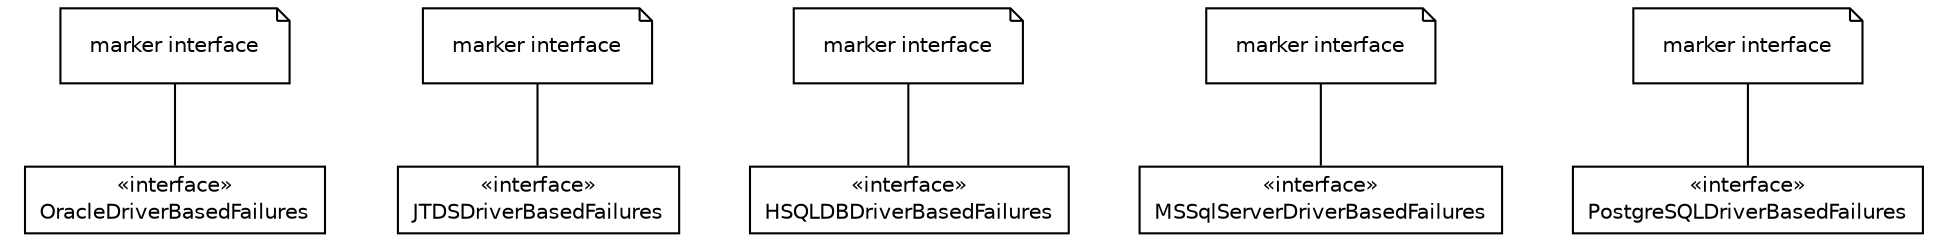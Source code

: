 #!/usr/local/bin/dot
#
# Class diagram 
# Generated by UMLGraph version R5_6-24-gf6e263 (http://www.umlgraph.org/)
#

digraph G {
	edge [fontname="Helvetica",fontsize=10,labelfontname="Helvetica",labelfontsize=10];
	node [fontname="Helvetica",fontsize=10,shape=plaintext];
	nodesep=0.25;
	ranksep=0.5;
	// nl.b3p.brmo.test.util.database.OracleDriverBasedFailures
	c7 [label=<<table title="nl.b3p.brmo.test.util.database.OracleDriverBasedFailures" border="0" cellborder="1" cellspacing="0" cellpadding="2" port="p" href="./OracleDriverBasedFailures.html">
		<tr><td><table border="0" cellspacing="0" cellpadding="1">
<tr><td align="center" balign="center"> &#171;interface&#187; </td></tr>
<tr><td align="center" balign="center"> OracleDriverBasedFailures </td></tr>
		</table></td></tr>
		</table>>, URL="./OracleDriverBasedFailures.html", fontname="Helvetica", fontcolor="black", fontsize=10.0];
	// Note annotation
	n0cc7 [label=<<table title="nl.b3p.brmo.test.util.database.OracleDriverBasedFailures" border="0" cellborder="0" cellspacing="0" cellpadding="2" port="p" href="./OracleDriverBasedFailures.html">
		<tr><td><table border="0" cellspacing="0" cellpadding="1">
<tr><td align="left" balign="left"> marker interface </td></tr>
		</table></td></tr>
		</table>>, fontname="Helvetica", fontcolor="black", fontsize=10.0, shape=note];
	n0cc7 -> c7:p[arrowhead=none];
	// nl.b3p.brmo.test.util.database.JTDSDriverBasedFailures
	c8 [label=<<table title="nl.b3p.brmo.test.util.database.JTDSDriverBasedFailures" border="0" cellborder="1" cellspacing="0" cellpadding="2" port="p" href="./JTDSDriverBasedFailures.html">
		<tr><td><table border="0" cellspacing="0" cellpadding="1">
<tr><td align="center" balign="center"> &#171;interface&#187; </td></tr>
<tr><td align="center" balign="center"> JTDSDriverBasedFailures </td></tr>
		</table></td></tr>
		</table>>, URL="./JTDSDriverBasedFailures.html", fontname="Helvetica", fontcolor="black", fontsize=10.0];
	// Note annotation
	n0cc8 [label=<<table title="nl.b3p.brmo.test.util.database.JTDSDriverBasedFailures" border="0" cellborder="0" cellspacing="0" cellpadding="2" port="p" href="./JTDSDriverBasedFailures.html">
		<tr><td><table border="0" cellspacing="0" cellpadding="1">
<tr><td align="left" balign="left"> marker interface </td></tr>
		</table></td></tr>
		</table>>, fontname="Helvetica", fontcolor="black", fontsize=10.0, shape=note];
	n0cc8 -> c8:p[arrowhead=none];
	// nl.b3p.brmo.test.util.database.HSQLDBDriverBasedFailures
	c9 [label=<<table title="nl.b3p.brmo.test.util.database.HSQLDBDriverBasedFailures" border="0" cellborder="1" cellspacing="0" cellpadding="2" port="p" href="./HSQLDBDriverBasedFailures.html">
		<tr><td><table border="0" cellspacing="0" cellpadding="1">
<tr><td align="center" balign="center"> &#171;interface&#187; </td></tr>
<tr><td align="center" balign="center"> HSQLDBDriverBasedFailures </td></tr>
		</table></td></tr>
		</table>>, URL="./HSQLDBDriverBasedFailures.html", fontname="Helvetica", fontcolor="black", fontsize=10.0];
	// Note annotation
	n0cc9 [label=<<table title="nl.b3p.brmo.test.util.database.HSQLDBDriverBasedFailures" border="0" cellborder="0" cellspacing="0" cellpadding="2" port="p" href="./HSQLDBDriverBasedFailures.html">
		<tr><td><table border="0" cellspacing="0" cellpadding="1">
<tr><td align="left" balign="left"> marker interface </td></tr>
		</table></td></tr>
		</table>>, fontname="Helvetica", fontcolor="black", fontsize=10.0, shape=note];
	n0cc9 -> c9:p[arrowhead=none];
	// nl.b3p.brmo.test.util.database.MSSqlServerDriverBasedFailures
	c10 [label=<<table title="nl.b3p.brmo.test.util.database.MSSqlServerDriverBasedFailures" border="0" cellborder="1" cellspacing="0" cellpadding="2" port="p" href="./MSSqlServerDriverBasedFailures.html">
		<tr><td><table border="0" cellspacing="0" cellpadding="1">
<tr><td align="center" balign="center"> &#171;interface&#187; </td></tr>
<tr><td align="center" balign="center"> MSSqlServerDriverBasedFailures </td></tr>
		</table></td></tr>
		</table>>, URL="./MSSqlServerDriverBasedFailures.html", fontname="Helvetica", fontcolor="black", fontsize=10.0];
	// Note annotation
	n0cc10 [label=<<table title="nl.b3p.brmo.test.util.database.MSSqlServerDriverBasedFailures" border="0" cellborder="0" cellspacing="0" cellpadding="2" port="p" href="./MSSqlServerDriverBasedFailures.html">
		<tr><td><table border="0" cellspacing="0" cellpadding="1">
<tr><td align="left" balign="left"> marker interface </td></tr>
		</table></td></tr>
		</table>>, fontname="Helvetica", fontcolor="black", fontsize=10.0, shape=note];
	n0cc10 -> c10:p[arrowhead=none];
	// nl.b3p.brmo.test.util.database.PostgreSQLDriverBasedFailures
	c11 [label=<<table title="nl.b3p.brmo.test.util.database.PostgreSQLDriverBasedFailures" border="0" cellborder="1" cellspacing="0" cellpadding="2" port="p" href="./PostgreSQLDriverBasedFailures.html">
		<tr><td><table border="0" cellspacing="0" cellpadding="1">
<tr><td align="center" balign="center"> &#171;interface&#187; </td></tr>
<tr><td align="center" balign="center"> PostgreSQLDriverBasedFailures </td></tr>
		</table></td></tr>
		</table>>, URL="./PostgreSQLDriverBasedFailures.html", fontname="Helvetica", fontcolor="black", fontsize=10.0];
	// Note annotation
	n0cc11 [label=<<table title="nl.b3p.brmo.test.util.database.PostgreSQLDriverBasedFailures" border="0" cellborder="0" cellspacing="0" cellpadding="2" port="p" href="./PostgreSQLDriverBasedFailures.html">
		<tr><td><table border="0" cellspacing="0" cellpadding="1">
<tr><td align="left" balign="left"> marker interface </td></tr>
		</table></td></tr>
		</table>>, fontname="Helvetica", fontcolor="black", fontsize=10.0, shape=note];
	n0cc11 -> c11:p[arrowhead=none];
}

